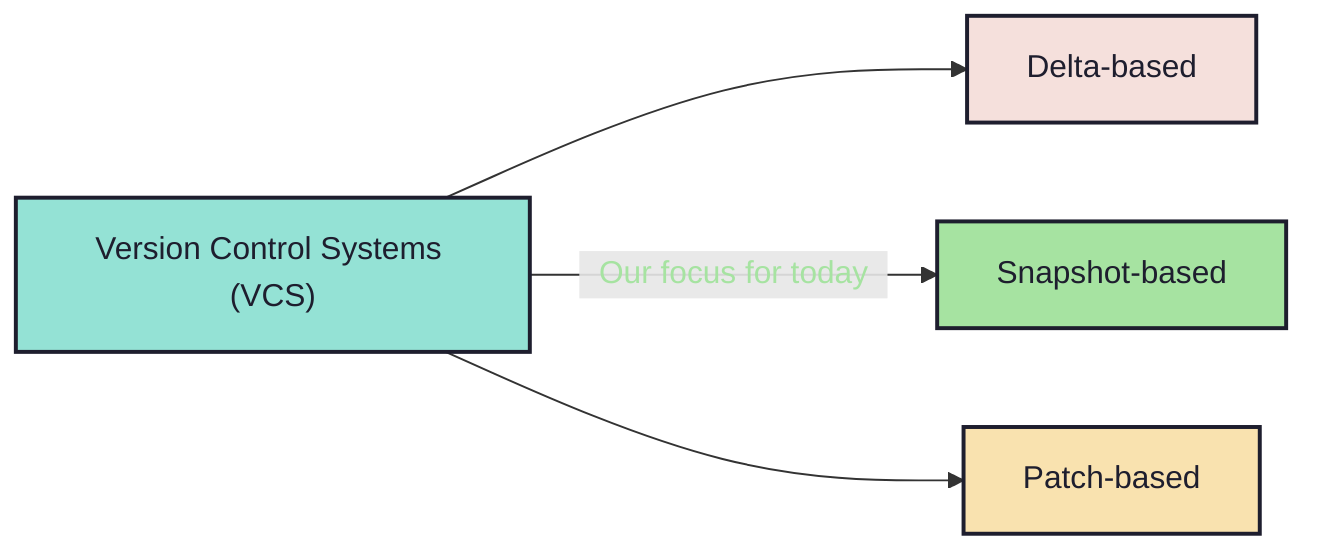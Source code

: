 flowchart LR
  VCS --> DELTA["Delta-based"]
  VCS["Version Control Systems (VCS)"] --> |<span style="padding:10px;color:#a6e3a1;">Our focus for today</span>| SNAPSHOT["Snapshot-based"]
  VCS --> PATCH["Patch-based"]

  style VCS fill:#94e2d5,stroke:#1e1e2e,stroke-width:2px,color:#1e1e2e
  style SNAPSHOT fill:#a6e3a1,stroke:#1e1e2e,stroke-width:2px,color:#1e1e2e
  style PATCH fill:#f9e2af,stroke:#1e1e2e,stroke-width:2px,color:#1e1e2e
  style DELTA fill:#f5e0dc,stroke:#1e1e2e,stroke-width:2px,color:#1e1e2e